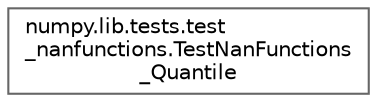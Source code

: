 digraph "Graphical Class Hierarchy"
{
 // LATEX_PDF_SIZE
  bgcolor="transparent";
  edge [fontname=Helvetica,fontsize=10,labelfontname=Helvetica,labelfontsize=10];
  node [fontname=Helvetica,fontsize=10,shape=box,height=0.2,width=0.4];
  rankdir="LR";
  Node0 [id="Node000000",label="numpy.lib.tests.test\l_nanfunctions.TestNanFunctions\l_Quantile",height=0.2,width=0.4,color="grey40", fillcolor="white", style="filled",URL="$de/d01/classnumpy_1_1lib_1_1tests_1_1test__nanfunctions_1_1TestNanFunctions__Quantile.html",tooltip=" "];
}
